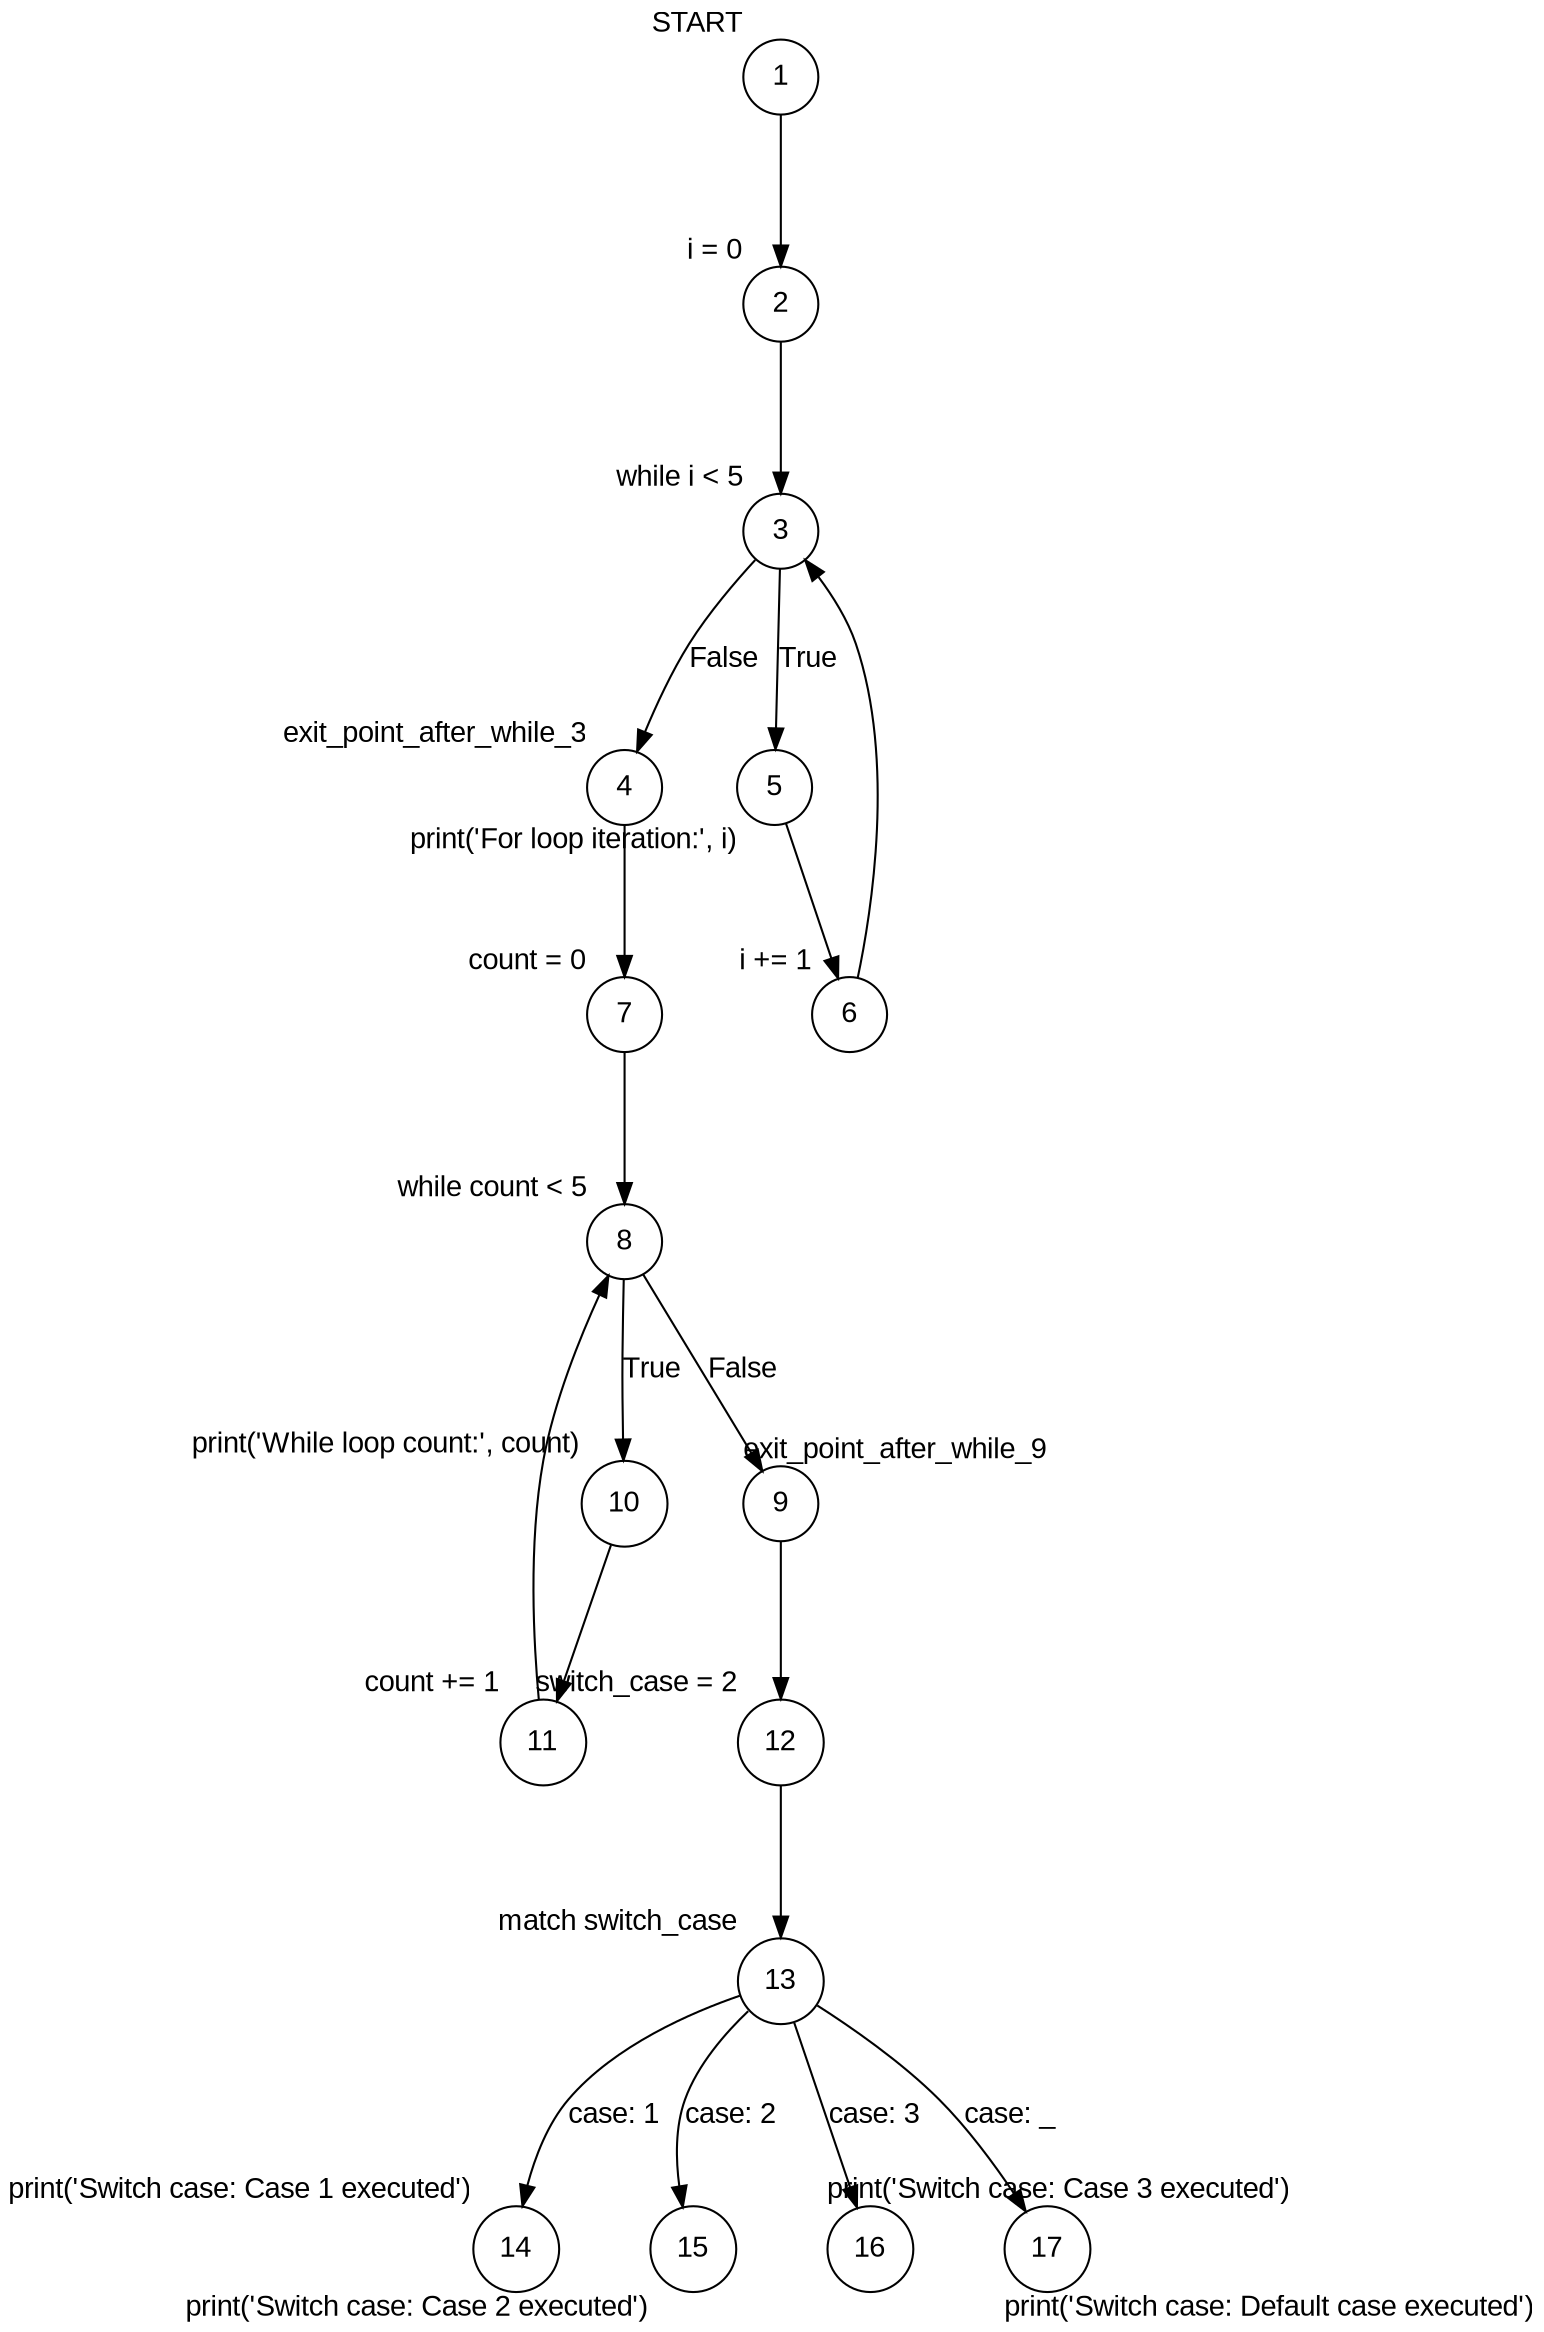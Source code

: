 digraph CFG {
    rankdir=TB;
    ranksep="1.0";
    nodesep="0.5";
    node [shape=circle, fontname=Arial];
    edge [fontname=Arial];
    1 [label="1", xlabel="START", shape=circle];
    10 [label="10", xlabel="print('While loop count:', count)", shape=circle];
    11 [label="11", xlabel="count += 1", shape=circle];
    12 [label="12", xlabel="switch_case = 2", shape=circle];
    13 [label="13", xlabel="match switch_case", shape=circle];
    14 [label="14", xlabel="print('Switch case: Case 1 executed')", shape=circle];
    15 [label="15", xlabel="print('Switch case: Case 2 executed')", shape=circle];
    16 [label="16", xlabel="print('Switch case: Case 3 executed')", shape=circle];
    17 [label="17", xlabel="print('Switch case: Default case executed')", shape=circle];
    2 [label="2", xlabel="i = 0", shape=circle];
    3 [label="3", xlabel="while i < 5", shape=circle];
    4 [label="4", xlabel="exit_point_after_while_3", shape=circle];
    5 [label="5", xlabel="print('For loop iteration:', i)", shape=circle];
    6 [label="6", xlabel="i += 1", shape=circle];
    7 [label="7", xlabel="count = 0", shape=circle];
    8 [label="8", xlabel="while count < 5", shape=circle];
    9 [label="9", xlabel="exit_point_after_while_9", shape=circle];
    1 -> 2;
    10 -> 11;
    11 -> 8;
    12 -> 13;
    13 -> 14 [label="case: 1"];
    13 -> 15 [label="case: 2"];
    13 -> 16 [label="case: 3"];
    13 -> 17 [label="case: _"];
    2 -> 3;
    3 -> 4 [label="False"];
    3 -> 5 [label="True"];
    4 -> 7;
    5 -> 6;
    6 -> 3;
    7 -> 8;
    8 -> 10 [label="True"];
    8 -> 9 [label="False"];
    9 -> 12;
}